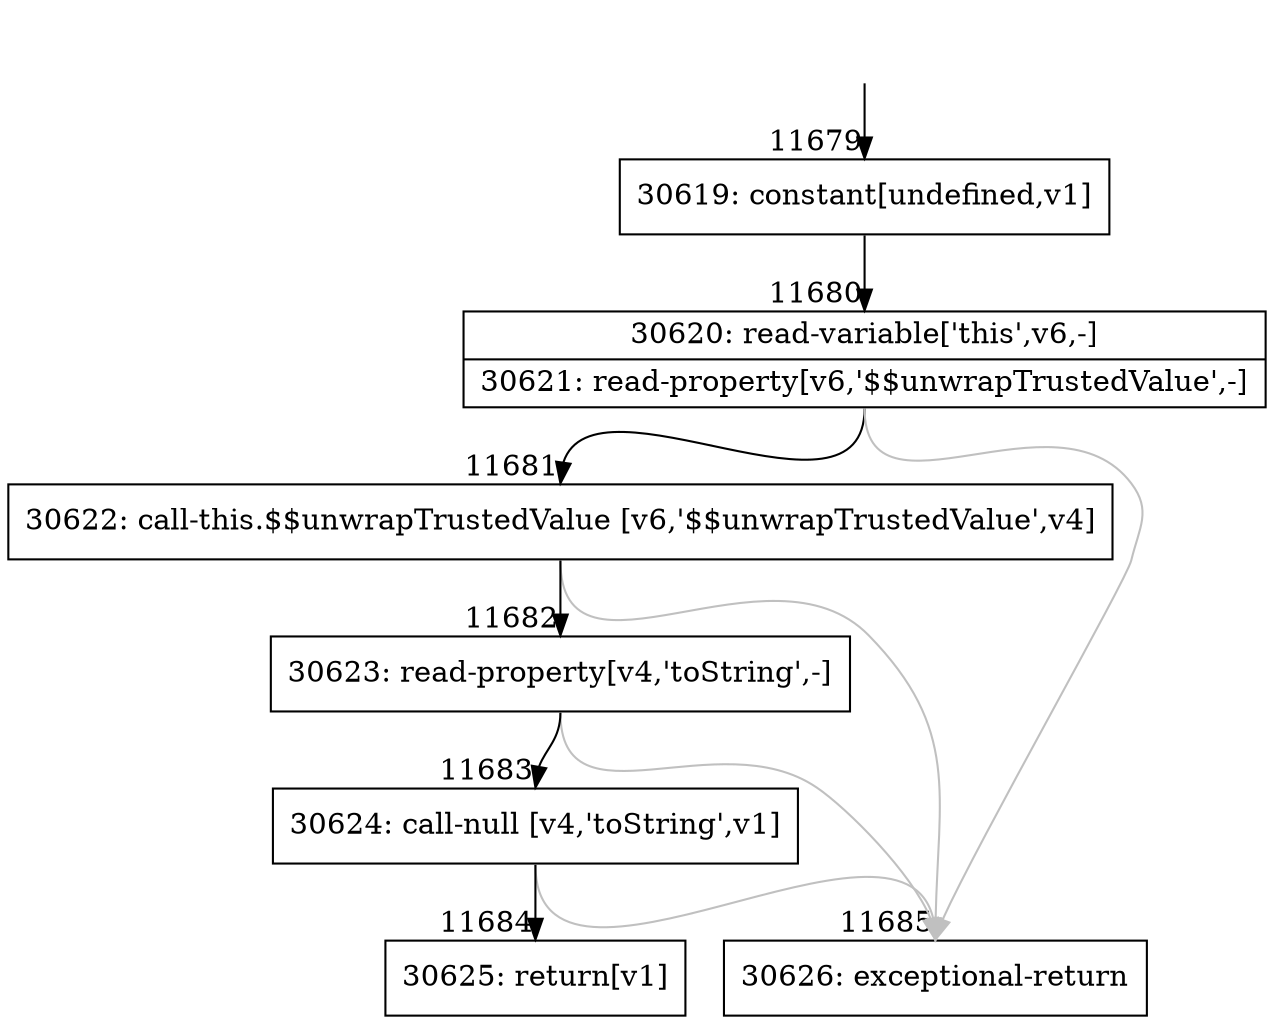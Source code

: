 digraph {
rankdir="TD"
BB_entry907[shape=none,label=""];
BB_entry907 -> BB11679 [tailport=s, headport=n, headlabel="    11679"]
BB11679 [shape=record label="{30619: constant[undefined,v1]}" ] 
BB11679 -> BB11680 [tailport=s, headport=n, headlabel="      11680"]
BB11680 [shape=record label="{30620: read-variable['this',v6,-]|30621: read-property[v6,'$$unwrapTrustedValue',-]}" ] 
BB11680 -> BB11681 [tailport=s, headport=n, headlabel="      11681"]
BB11680 -> BB11685 [tailport=s, headport=n, color=gray, headlabel="      11685"]
BB11681 [shape=record label="{30622: call-this.$$unwrapTrustedValue [v6,'$$unwrapTrustedValue',v4]}" ] 
BB11681 -> BB11682 [tailport=s, headport=n, headlabel="      11682"]
BB11681 -> BB11685 [tailport=s, headport=n, color=gray]
BB11682 [shape=record label="{30623: read-property[v4,'toString',-]}" ] 
BB11682 -> BB11683 [tailport=s, headport=n, headlabel="      11683"]
BB11682 -> BB11685 [tailport=s, headport=n, color=gray]
BB11683 [shape=record label="{30624: call-null [v4,'toString',v1]}" ] 
BB11683 -> BB11684 [tailport=s, headport=n, headlabel="      11684"]
BB11683 -> BB11685 [tailport=s, headport=n, color=gray]
BB11684 [shape=record label="{30625: return[v1]}" ] 
BB11685 [shape=record label="{30626: exceptional-return}" ] 
//#$~ 16581
}
